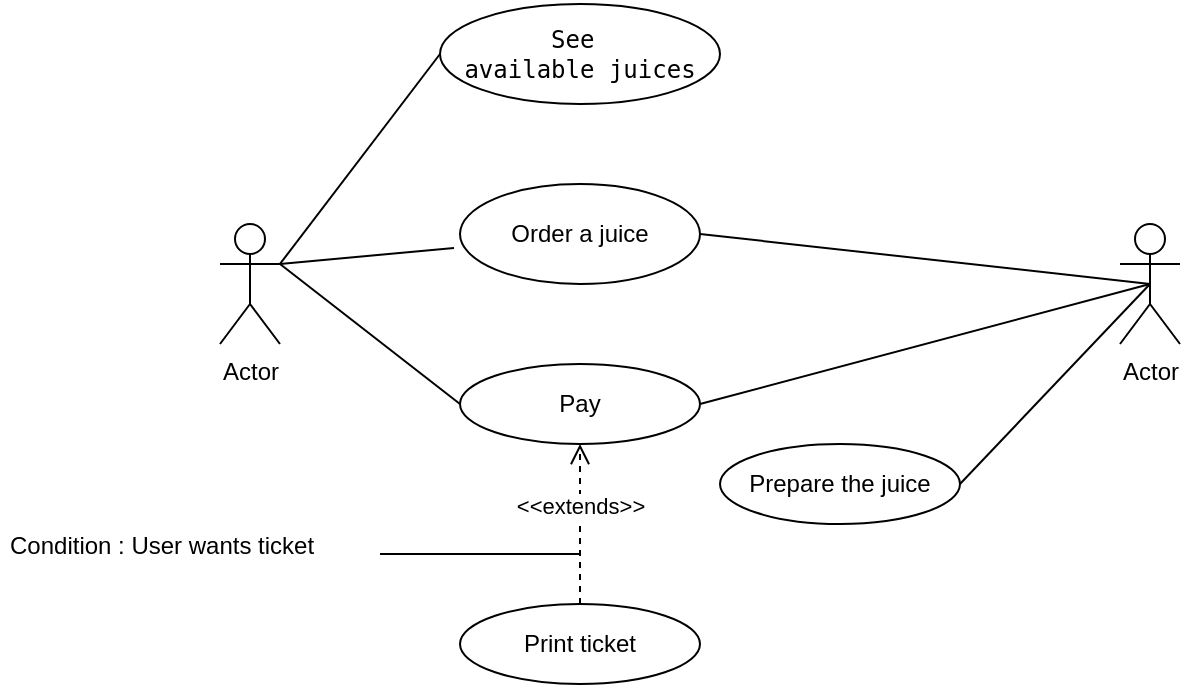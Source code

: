 <mxfile version="18.1.3" type="device" pages="3"><diagram id="UnJ5rqAT4t4APfqNxjdx" name="u_case_diagram"><mxGraphModel dx="1038" dy="556" grid="1" gridSize="10" guides="1" tooltips="1" connect="1" arrows="1" fold="1" page="1" pageScale="1" pageWidth="827" pageHeight="1169" math="0" shadow="0"><root><mxCell id="0"/><mxCell id="1" parent="0"/><mxCell id="QxxBIKPagh00ah4Oih1C-4" style="rounded=0;orthogonalLoop=1;jettySize=auto;html=1;exitX=1;exitY=0.333;exitDx=0;exitDy=0;exitPerimeter=0;entryX=-0.025;entryY=0.64;entryDx=0;entryDy=0;endArrow=none;endFill=0;entryPerimeter=0;" edge="1" parent="1" source="QxxBIKPagh00ah4Oih1C-1" target="QxxBIKPagh00ah4Oih1C-3"><mxGeometry relative="1" as="geometry"/></mxCell><mxCell id="QxxBIKPagh00ah4Oih1C-1" value="Actor" style="shape=umlActor;verticalLabelPosition=bottom;verticalAlign=top;html=1;outlineConnect=0;" vertex="1" parent="1"><mxGeometry x="140" y="230" width="30" height="60" as="geometry"/></mxCell><mxCell id="QxxBIKPagh00ah4Oih1C-2" value="Actor" style="shape=umlActor;verticalLabelPosition=bottom;verticalAlign=top;html=1;outlineConnect=0;" vertex="1" parent="1"><mxGeometry x="590" y="230" width="30" height="60" as="geometry"/></mxCell><mxCell id="QxxBIKPagh00ah4Oih1C-3" value="Order a juice" style="ellipse;whiteSpace=wrap;html=1;" vertex="1" parent="1"><mxGeometry x="260" y="210" width="120" height="50" as="geometry"/></mxCell><mxCell id="QxxBIKPagh00ah4Oih1C-5" style="rounded=0;orthogonalLoop=1;jettySize=auto;html=1;exitX=1;exitY=0.5;exitDx=0;exitDy=0;entryX=0.5;entryY=0.5;entryDx=0;entryDy=0;endArrow=none;endFill=0;entryPerimeter=0;" edge="1" parent="1" source="QxxBIKPagh00ah4Oih1C-3" target="QxxBIKPagh00ah4Oih1C-2"><mxGeometry relative="1" as="geometry"/></mxCell><mxCell id="QxxBIKPagh00ah4Oih1C-6" value="Pay" style="ellipse;whiteSpace=wrap;html=1;" vertex="1" parent="1"><mxGeometry x="260" y="300" width="120" height="40" as="geometry"/></mxCell><mxCell id="QxxBIKPagh00ah4Oih1C-7" style="rounded=0;orthogonalLoop=1;jettySize=auto;html=1;exitX=1;exitY=0.333;exitDx=0;exitDy=0;exitPerimeter=0;entryX=0;entryY=0.5;entryDx=0;entryDy=0;endArrow=none;endFill=0;" edge="1" parent="1" source="QxxBIKPagh00ah4Oih1C-1" target="QxxBIKPagh00ah4Oih1C-6"><mxGeometry relative="1" as="geometry"/></mxCell><mxCell id="QxxBIKPagh00ah4Oih1C-8" style="rounded=0;orthogonalLoop=1;jettySize=auto;html=1;exitX=1;exitY=0.5;exitDx=0;exitDy=0;entryX=0.5;entryY=0.5;entryDx=0;entryDy=0;endArrow=none;endFill=0;entryPerimeter=0;" edge="1" parent="1" source="QxxBIKPagh00ah4Oih1C-6" target="QxxBIKPagh00ah4Oih1C-2"><mxGeometry relative="1" as="geometry"/></mxCell><mxCell id="QxxBIKPagh00ah4Oih1C-9" value="Prepare the juice" style="ellipse;whiteSpace=wrap;html=1;" vertex="1" parent="1"><mxGeometry x="390" y="340" width="120" height="40" as="geometry"/></mxCell><mxCell id="QxxBIKPagh00ah4Oih1C-10" style="rounded=0;orthogonalLoop=1;jettySize=auto;html=1;exitX=1;exitY=0.5;exitDx=0;exitDy=0;entryX=0.5;entryY=0.5;entryDx=0;entryDy=0;endArrow=none;endFill=0;entryPerimeter=0;" edge="1" parent="1" source="QxxBIKPagh00ah4Oih1C-9" target="QxxBIKPagh00ah4Oih1C-2"><mxGeometry relative="1" as="geometry"/></mxCell><mxCell id="QxxBIKPagh00ah4Oih1C-11" value="&lt;pre dir=&quot;ltr&quot; style=&quot;&quot; id=&quot;tw-target-text&quot; data-placeholder=&quot;Traduction&quot; class=&quot;tw-data-text tw-text-large tw-ta&quot;&gt;&lt;span class=&quot;Y2IQFc&quot; lang=&quot;en&quot;&gt;See &lt;br&gt;&lt;/span&gt;&lt;span class=&quot;Y2IQFc&quot; lang=&quot;en&quot;&gt;available juices&lt;/span&gt;&lt;/pre&gt;" style="ellipse;whiteSpace=wrap;html=1;" vertex="1" parent="1"><mxGeometry x="250" y="120" width="140" height="50" as="geometry"/></mxCell><mxCell id="QxxBIKPagh00ah4Oih1C-12" style="rounded=0;orthogonalLoop=1;jettySize=auto;html=1;exitX=1;exitY=0.333;exitDx=0;exitDy=0;exitPerimeter=0;entryX=0;entryY=0.5;entryDx=0;entryDy=0;endArrow=none;endFill=0;" edge="1" parent="1" source="QxxBIKPagh00ah4Oih1C-1" target="QxxBIKPagh00ah4Oih1C-11"><mxGeometry relative="1" as="geometry"/></mxCell><mxCell id="8nsqV6jtsosPhVQZ4472-1" value="Print ticket" style="ellipse;whiteSpace=wrap;html=1;" vertex="1" parent="1"><mxGeometry x="260" y="420" width="120" height="40" as="geometry"/></mxCell><mxCell id="8nsqV6jtsosPhVQZ4472-3" value="&amp;lt;&amp;lt;extends&amp;gt;&amp;gt;" style="html=1;verticalAlign=bottom;endArrow=open;dashed=1;endSize=8;rounded=0;entryX=0.5;entryY=1;entryDx=0;entryDy=0;exitX=0.5;exitY=0;exitDx=0;exitDy=0;" edge="1" parent="1" source="8nsqV6jtsosPhVQZ4472-1" target="QxxBIKPagh00ah4Oih1C-6"><mxGeometry relative="1" as="geometry"><mxPoint x="450" y="290" as="sourcePoint"/><mxPoint x="370" y="290" as="targetPoint"/></mxGeometry></mxCell><mxCell id="8nsqV6jtsosPhVQZ4472-5" style="edgeStyle=none;rounded=0;orthogonalLoop=1;jettySize=auto;html=1;exitX=1;exitY=0.5;exitDx=0;exitDy=0;startArrow=none;startFill=0;endArrow=none;endFill=0;" edge="1" parent="1" source="8nsqV6jtsosPhVQZ4472-4"><mxGeometry relative="1" as="geometry"><mxPoint x="320" y="395" as="targetPoint"/></mxGeometry></mxCell><mxCell id="8nsqV6jtsosPhVQZ4472-4" value="&lt;div&gt;&lt;br&gt;&lt;/div&gt;&lt;div&gt;Condition : User wants ticket&lt;br&gt;&lt;/div&gt;" style="text;html=1;strokeColor=none;fillColor=none;spacing=5;spacingTop=-20;whiteSpace=wrap;overflow=hidden;rounded=0;" vertex="1" parent="1"><mxGeometry x="30" y="380" width="190" height="30" as="geometry"/></mxCell></root></mxGraphModel></diagram><diagram id="2Yajth7vWJmJloHkWGWS" name="class_diagram"><mxGraphModel dx="1038" dy="556" grid="1" gridSize="10" guides="1" tooltips="1" connect="1" arrows="1" fold="1" page="1" pageScale="1" pageWidth="827" pageHeight="1169" math="0" shadow="0"><root><mxCell id="0"/><mxCell id="1" parent="0"/><mxCell id="e0_RA7DlYEcIEmvye1Wx-5" style="edgeStyle=none;rounded=0;orthogonalLoop=1;jettySize=auto;html=1;exitX=1;exitY=0.5;exitDx=0;exitDy=0;entryX=0;entryY=0.5;entryDx=0;entryDy=0;startArrow=diamondThin;startFill=1;endArrow=none;endFill=0;" edge="1" parent="1" source="kgAGlPl8pN6Kz62lOX-m-1" target="e0_RA7DlYEcIEmvye1Wx-2"><mxGeometry relative="1" as="geometry"/></mxCell><mxCell id="e0_RA7DlYEcIEmvye1Wx-6" value="&lt;div&gt;1..*&lt;/div&gt;" style="edgeLabel;html=1;align=center;verticalAlign=middle;resizable=0;points=[];" vertex="1" connectable="0" parent="e0_RA7DlYEcIEmvye1Wx-5"><mxGeometry x="0.813" relative="1" as="geometry"><mxPoint y="-9" as="offset"/></mxGeometry></mxCell><mxCell id="kgAGlPl8pN6Kz62lOX-m-1" value="&lt;p style=&quot;margin:0px;margin-top:4px;text-align:center;&quot;&gt;&lt;b&gt;Bardmaid&lt;/b&gt;&lt;br&gt;&lt;/p&gt;&lt;hr size=&quot;1&quot;&gt;&lt;p style=&quot;margin:0px;margin-left:4px;&quot;&gt;+ name: str&lt;br&gt;&lt;/p&gt;&lt;hr size=&quot;1&quot;&gt;&lt;p style=&quot;margin:0px;margin-left:4px;&quot;&gt;+ getAvailableJuices(): Array&amp;lt;Juice&amp;gt;&lt;br&gt;+ payJuice(value: int): void&lt;br&gt;&lt;/p&gt;&lt;p style=&quot;margin:0px;margin-left:4px;&quot;&gt;+ prepare(juice : Juice) : void&lt;br&gt;&lt;/p&gt;" style="verticalAlign=top;align=left;overflow=fill;fontSize=12;fontFamily=Helvetica;html=1;" vertex="1" parent="1"><mxGeometry x="60" y="170" width="240" height="140" as="geometry"/></mxCell><mxCell id="kgAGlPl8pN6Kz62lOX-m-3" value="&lt;p style=&quot;margin:0px;margin-top:4px;text-align:center;&quot;&gt;&lt;i&gt;&amp;lt;&amp;lt;enum&amp;gt;&amp;gt;&lt;/i&gt;&lt;br&gt;&lt;b&gt;JuiceType&lt;/b&gt;&lt;br&gt;&lt;/p&gt;&lt;hr&gt;&lt;p style=&quot;margin:0px;margin-left:8px;&quot;&gt;+ Boost&lt;br&gt;&lt;/p&gt;&lt;p style=&quot;margin:0px;margin-left:8px;&quot;&gt;+ Fresh&lt;/p&gt;&lt;p style=&quot;margin:0px;margin-left:8px;&quot;&gt;+ Fusion&lt;/p&gt;&lt;p style=&quot;margin:0px;margin-left:8px;&quot;&gt;+ Detox&lt;br&gt;&lt;/p&gt;" style="verticalAlign=top;align=left;overflow=fill;fontSize=12;fontFamily=Helvetica;html=1;" vertex="1" parent="1"><mxGeometry x="650" y="350" width="110" height="120" as="geometry"/></mxCell><mxCell id="e0_RA7DlYEcIEmvye1Wx-1" value="&lt;p style=&quot;margin:0px;margin-top:4px;text-align:center;&quot;&gt;&lt;i&gt;&amp;lt;&amp;lt;enum&amp;gt;&amp;gt;&lt;/i&gt;&lt;br&gt;&lt;b&gt;JuiceSize&lt;/b&gt;&lt;br&gt;&lt;/p&gt;&lt;hr&gt;&lt;p style=&quot;margin:0px;margin-left:8px;&quot;&gt;+ Small&lt;br&gt;&lt;/p&gt;&lt;p style=&quot;margin:0px;margin-left:8px;&quot;&gt;+ Medium&lt;br&gt;&lt;/p&gt;&lt;p style=&quot;margin:0px;margin-left:8px;&quot;&gt;+ Large&lt;br&gt;&lt;/p&gt;" style="verticalAlign=top;align=left;overflow=fill;fontSize=12;fontFamily=Helvetica;html=1;" vertex="1" parent="1"><mxGeometry x="650" y="70" width="110" height="100" as="geometry"/></mxCell><mxCell id="e0_RA7DlYEcIEmvye1Wx-3" style="edgeStyle=none;rounded=0;orthogonalLoop=1;jettySize=auto;html=1;exitX=1;exitY=0.25;exitDx=0;exitDy=0;entryX=0;entryY=0.5;entryDx=0;entryDy=0;endArrow=diamond;endFill=0;" edge="1" parent="1" source="e0_RA7DlYEcIEmvye1Wx-2" target="e0_RA7DlYEcIEmvye1Wx-1"><mxGeometry relative="1" as="geometry"/></mxCell><mxCell id="e0_RA7DlYEcIEmvye1Wx-4" style="edgeStyle=none;rounded=0;orthogonalLoop=1;jettySize=auto;html=1;exitX=1;exitY=0.75;exitDx=0;exitDy=0;entryX=0;entryY=0.5;entryDx=0;entryDy=0;endArrow=diamond;endFill=0;" edge="1" parent="1" source="e0_RA7DlYEcIEmvye1Wx-2" target="kgAGlPl8pN6Kz62lOX-m-3"><mxGeometry relative="1" as="geometry"/></mxCell><mxCell id="e0_RA7DlYEcIEmvye1Wx-2" value="&lt;p style=&quot;margin:0px;margin-top:4px;text-align:center;&quot;&gt;&lt;b&gt;Juice&lt;/b&gt;&lt;/p&gt;&lt;hr size=&quot;1&quot;&gt;&lt;p style=&quot;margin:0px;margin-left:4px;&quot;&gt;+ name: str&lt;br&gt;&lt;/p&gt;&lt;hr size=&quot;1&quot;&gt;&lt;p style=&quot;margin:0px;margin-left:4px;&quot;&gt;+ getType(): JuiceType&lt;br&gt;+ getSize(): JuiceSize&lt;/p&gt;" style="verticalAlign=top;align=left;overflow=fill;fontSize=12;fontFamily=Helvetica;html=1;" vertex="1" parent="1"><mxGeometry x="440" y="220" width="145" height="100" as="geometry"/></mxCell></root></mxGraphModel></diagram><diagram id="o8kVbfGFx4vfqUwK9TjE" name="state_diagram"><mxGraphModel dx="1038" dy="556" grid="1" gridSize="10" guides="1" tooltips="1" connect="1" arrows="1" fold="1" page="1" pageScale="1" pageWidth="827" pageHeight="1169" math="0" shadow="0"><root><mxCell id="0"/><mxCell id="1" parent="0"/><mxCell id="GdPYiYfvZkRWJvCvHeCh-1" value="" style="ellipse;html=1;shape=startState;fillColor=#000000;strokeColor=#ff0000;" vertex="1" parent="1"><mxGeometry x="330" y="80" width="30" height="30" as="geometry"/></mxCell><mxCell id="GdPYiYfvZkRWJvCvHeCh-2" value="Click start order" style="edgeStyle=orthogonalEdgeStyle;html=1;verticalAlign=bottom;endArrow=open;endSize=8;strokeColor=#ff0000;rounded=0;" edge="1" parent="1" source="GdPYiYfvZkRWJvCvHeCh-1"><mxGeometry relative="1" as="geometry"><mxPoint x="345" y="170" as="targetPoint"/></mxGeometry></mxCell><mxCell id="GdPYiYfvZkRWJvCvHeCh-3" value="" style="ellipse;html=1;shape=endState;fillColor=#000000;strokeColor=#ff0000;" vertex="1" parent="1"><mxGeometry x="330" y="510" width="30" height="30" as="geometry"/></mxCell><mxCell id="kZRbtccpWjyL6HfK2Df8-3" value="add juice to card " style="edgeStyle=orthogonalEdgeStyle;rounded=0;orthogonalLoop=1;jettySize=auto;html=1;entryX=1;entryY=0.5;entryDx=0;entryDy=0;startArrow=none;startFill=0;endArrow=open;endFill=0;elbow=vertical;curved=1;exitX=0.75;exitY=1;exitDx=0;exitDy=0;" edge="1" parent="1" source="kZRbtccpWjyL6HfK2Df8-1" target="kZRbtccpWjyL6HfK2Df8-1"><mxGeometry relative="1" as="geometry"><mxPoint x="345" y="220" as="sourcePoint"/><Array as="points"><mxPoint x="380" y="220"/><mxPoint x="380" y="260"/><mxPoint x="470" y="260"/><mxPoint x="470" y="200"/></Array></mxGeometry></mxCell><mxCell id="kZRbtccpWjyL6HfK2Df8-6" value="Pay" style="edgeStyle=orthogonalEdgeStyle;curved=1;rounded=0;orthogonalLoop=1;jettySize=auto;html=1;exitX=0.5;exitY=1;exitDx=0;exitDy=0;startArrow=none;startFill=0;endArrow=open;endFill=0;elbow=vertical;" edge="1" parent="1" source="kZRbtccpWjyL6HfK2Df8-1" target="kZRbtccpWjyL6HfK2Df8-2"><mxGeometry relative="1" as="geometry"/></mxCell><mxCell id="kZRbtccpWjyL6HfK2Df8-8" style="edgeStyle=orthogonalEdgeStyle;curved=1;rounded=0;orthogonalLoop=1;jettySize=auto;html=1;exitX=0;exitY=0.25;exitDx=0;exitDy=0;entryX=0;entryY=0.5;entryDx=0;entryDy=0;startArrow=none;startFill=0;endArrow=open;endFill=0;elbow=vertical;" edge="1" parent="1" source="kZRbtccpWjyL6HfK2Df8-1" target="GdPYiYfvZkRWJvCvHeCh-1"><mxGeometry relative="1" as="geometry"/></mxCell><mxCell id="kZRbtccpWjyL6HfK2Df8-9" value="cancel order" style="edgeLabel;html=1;align=center;verticalAlign=middle;resizable=0;points=[];" vertex="1" connectable="0" parent="kZRbtccpWjyL6HfK2Df8-8"><mxGeometry x="-0.16" y="-6" relative="1" as="geometry"><mxPoint x="1" as="offset"/></mxGeometry></mxCell><mxCell id="kZRbtccpWjyL6HfK2Df8-1" value="Display juices menu" style="rounded=1;whiteSpace=wrap;html=1;absoluteArcSize=1;arcSize=14;strokeWidth=2;" vertex="1" parent="1"><mxGeometry x="267.5" y="180" width="155" height="40" as="geometry"/></mxCell><mxCell id="kZRbtccpWjyL6HfK2Df8-7" value="back" style="edgeStyle=orthogonalEdgeStyle;curved=1;rounded=0;orthogonalLoop=1;jettySize=auto;html=1;exitX=0;exitY=0.5;exitDx=0;exitDy=0;entryX=0;entryY=0.5;entryDx=0;entryDy=0;startArrow=none;startFill=0;endArrow=open;endFill=0;elbow=vertical;" edge="1" parent="1" source="kZRbtccpWjyL6HfK2Df8-2" target="kZRbtccpWjyL6HfK2Df8-1"><mxGeometry relative="1" as="geometry"><Array as="points"><mxPoint x="220" y="330"/><mxPoint x="220" y="200"/></Array></mxGeometry></mxCell><mxCell id="kZRbtccpWjyL6HfK2Df8-11" value="cancel order" style="edgeStyle=orthogonalEdgeStyle;curved=1;rounded=0;orthogonalLoop=1;jettySize=auto;html=1;exitX=0;exitY=0.75;exitDx=0;exitDy=0;entryX=0;entryY=0.5;entryDx=0;entryDy=0;startArrow=none;startFill=0;endArrow=open;endFill=0;elbow=vertical;" edge="1" parent="1" source="kZRbtccpWjyL6HfK2Df8-2" target="GdPYiYfvZkRWJvCvHeCh-1"><mxGeometry relative="1" as="geometry"><Array as="points"><mxPoint x="130" y="340"/><mxPoint x="130" y="95"/></Array></mxGeometry></mxCell><mxCell id="rLx1d68XThPCsasyUD_y-1" value="confirm and pay" style="edgeStyle=orthogonalEdgeStyle;curved=1;rounded=0;orthogonalLoop=1;jettySize=auto;html=1;exitX=0.5;exitY=1;exitDx=0;exitDy=0;entryX=0.5;entryY=0;entryDx=0;entryDy=0;startArrow=none;startFill=0;endArrow=open;endFill=0;elbow=vertical;" edge="1" parent="1"><mxGeometry relative="1" as="geometry"><mxPoint x="344" y="350" as="sourcePoint"/><mxPoint x="344" y="400" as="targetPoint"/></mxGeometry></mxCell><mxCell id="kZRbtccpWjyL6HfK2Df8-2" value="Show orders" style="rounded=1;whiteSpace=wrap;html=1;absoluteArcSize=1;arcSize=14;strokeWidth=2;" vertex="1" parent="1"><mxGeometry x="267.5" y="310" width="155" height="40" as="geometry"/></mxCell><mxCell id="rLx1d68XThPCsasyUD_y-2" style="edgeStyle=orthogonalEdgeStyle;curved=1;rounded=0;orthogonalLoop=1;jettySize=auto;html=1;exitX=0.75;exitY=1;exitDx=0;exitDy=0;entryX=1;entryY=0.5;entryDx=0;entryDy=0;startArrow=none;startFill=0;endArrow=open;endFill=0;elbow=vertical;" edge="1" parent="1" source="kZRbtccpWjyL6HfK2Df8-2" target="kZRbtccpWjyL6HfK2Df8-2"><mxGeometry relative="1" as="geometry"><Array as="points"><mxPoint x="384" y="380"/><mxPoint x="470" y="380"/><mxPoint x="470" y="330"/></Array></mxGeometry></mxCell><mxCell id="rLx1d68XThPCsasyUD_y-3" value="Pay failed" style="edgeLabel;html=1;align=center;verticalAlign=middle;resizable=0;points=[];" vertex="1" connectable="0" parent="rLx1d68XThPCsasyUD_y-2"><mxGeometry x="-0.162" relative="1" as="geometry"><mxPoint as="offset"/></mxGeometry></mxCell><mxCell id="rLx1d68XThPCsasyUD_y-4" value="Print ticket" style="edgeStyle=orthogonalEdgeStyle;curved=1;rounded=0;orthogonalLoop=1;jettySize=auto;html=1;exitX=0.5;exitY=1;exitDx=0;exitDy=0;startArrow=none;startFill=0;endArrow=open;endFill=0;elbow=vertical;" edge="1" parent="1" source="kZRbtccpWjyL6HfK2Df8-12" target="GdPYiYfvZkRWJvCvHeCh-3"><mxGeometry relative="1" as="geometry"/></mxCell><mxCell id="kZRbtccpWjyL6HfK2Df8-12" value="Order confirmed" style="rounded=1;whiteSpace=wrap;html=1;absoluteArcSize=1;arcSize=14;strokeWidth=2;" vertex="1" parent="1"><mxGeometry x="267.5" y="400" width="155" height="40" as="geometry"/></mxCell></root></mxGraphModel></diagram></mxfile>